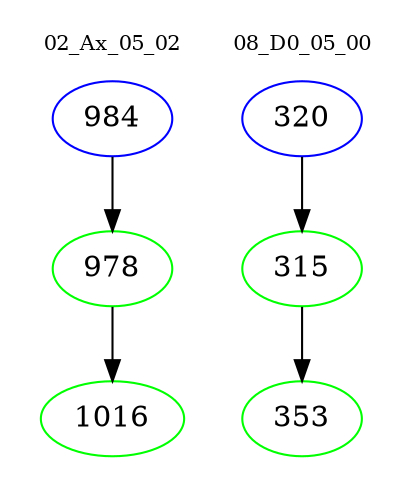 digraph{
subgraph cluster_0 {
color = white
label = "02_Ax_05_02";
fontsize=10;
T0_984 [label="984", color="blue"]
T0_984 -> T0_978 [color="black"]
T0_978 [label="978", color="green"]
T0_978 -> T0_1016 [color="black"]
T0_1016 [label="1016", color="green"]
}
subgraph cluster_1 {
color = white
label = "08_D0_05_00";
fontsize=10;
T1_320 [label="320", color="blue"]
T1_320 -> T1_315 [color="black"]
T1_315 [label="315", color="green"]
T1_315 -> T1_353 [color="black"]
T1_353 [label="353", color="green"]
}
}
